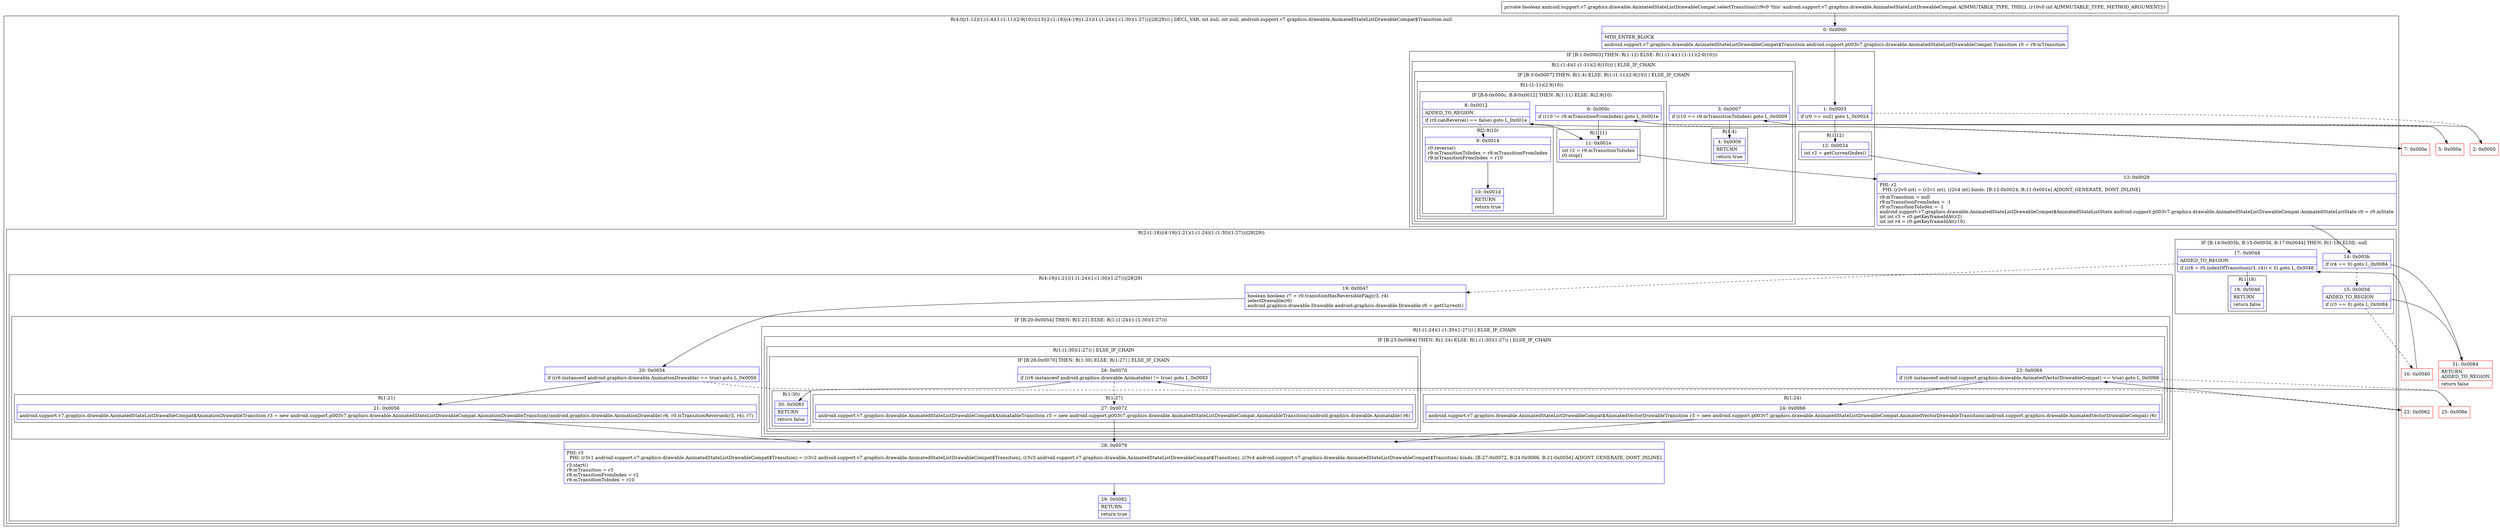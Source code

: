 digraph "CFG forandroid.support.v7.graphics.drawable.AnimatedStateListDrawableCompat.selectTransition(I)Z" {
subgraph cluster_Region_1184352223 {
label = "R(4:0|(1:12)(1:(1:4)(1:(1:11)(2:9|10)))|13|(2:(1:18)|(4:19|(1:21)(1:(1:24)(1:(1:30)(1:27)))|28|29))) | DECL_VAR: int null, int null, android.support.v7.graphics.drawable.AnimatedStateListDrawableCompat$Transition null\l";
node [shape=record,color=blue];
Node_0 [shape=record,label="{0\:\ 0x0000|MTH_ENTER_BLOCK\l|android.support.v7.graphics.drawable.AnimatedStateListDrawableCompat$Transition android.support.p003v7.graphics.drawable.AnimatedStateListDrawableCompat.Transition r0 = r9.mTransition\l}"];
subgraph cluster_IfRegion_582084949 {
label = "IF [B:1:0x0003] THEN: R(1:12) ELSE: R(1:(1:4)(1:(1:11)(2:9|10)))";
node [shape=record,color=blue];
Node_1 [shape=record,label="{1\:\ 0x0003|if (r0 == null) goto L_0x0024\l}"];
subgraph cluster_Region_1198847926 {
label = "R(1:12)";
node [shape=record,color=blue];
Node_12 [shape=record,label="{12\:\ 0x0024|int r2 = getCurrentIndex()\l}"];
}
subgraph cluster_Region_1373958467 {
label = "R(1:(1:4)(1:(1:11)(2:9|10))) | ELSE_IF_CHAIN\l";
node [shape=record,color=blue];
subgraph cluster_IfRegion_746749281 {
label = "IF [B:3:0x0007] THEN: R(1:4) ELSE: R(1:(1:11)(2:9|10)) | ELSE_IF_CHAIN\l";
node [shape=record,color=blue];
Node_3 [shape=record,label="{3\:\ 0x0007|if (r10 == r9.mTransitionToIndex) goto L_0x0009\l}"];
subgraph cluster_Region_830397888 {
label = "R(1:4)";
node [shape=record,color=blue];
Node_4 [shape=record,label="{4\:\ 0x0009|RETURN\l|return true\l}"];
}
subgraph cluster_Region_1564378356 {
label = "R(1:(1:11)(2:9|10))";
node [shape=record,color=blue];
subgraph cluster_IfRegion_49074222 {
label = "IF [B:6:0x000c, B:8:0x0012] THEN: R(1:11) ELSE: R(2:9|10)";
node [shape=record,color=blue];
Node_6 [shape=record,label="{6\:\ 0x000c|if (r10 != r9.mTransitionFromIndex) goto L_0x001e\l}"];
Node_8 [shape=record,label="{8\:\ 0x0012|ADDED_TO_REGION\l|if (r0.canReverse() == false) goto L_0x001e\l}"];
subgraph cluster_Region_309580888 {
label = "R(1:11)";
node [shape=record,color=blue];
Node_11 [shape=record,label="{11\:\ 0x001e|int r2 = r9.mTransitionToIndex\lr0.stop()\l}"];
}
subgraph cluster_Region_1789018358 {
label = "R(2:9|10)";
node [shape=record,color=blue];
Node_9 [shape=record,label="{9\:\ 0x0014|r0.reverse()\lr9.mTransitionToIndex = r9.mTransitionFromIndex\lr9.mTransitionFromIndex = r10\l}"];
Node_10 [shape=record,label="{10\:\ 0x001d|RETURN\l|return true\l}"];
}
}
}
}
}
}
Node_13 [shape=record,label="{13\:\ 0x0028|PHI: r2 \l  PHI: (r2v0 int) = (r2v1 int), (r2v4 int) binds: [B:12:0x0024, B:11:0x001e] A[DONT_GENERATE, DONT_INLINE]\l|r9.mTransition = null\lr9.mTransitionFromIndex = \-1\lr9.mTransitionToIndex = \-1\landroid.support.v7.graphics.drawable.AnimatedStateListDrawableCompat$AnimatedStateListState android.support.p003v7.graphics.drawable.AnimatedStateListDrawableCompat.AnimatedStateListState r0 = r9.mState\lint int r3 = r0.getKeyframeIdAt(r2)\lint int r4 = r0.getKeyframeIdAt(r10)\l}"];
subgraph cluster_Region_723917049 {
label = "R(2:(1:18)|(4:19|(1:21)(1:(1:24)(1:(1:30)(1:27)))|28|29))";
node [shape=record,color=blue];
subgraph cluster_IfRegion_603796182 {
label = "IF [B:14:0x003b, B:15:0x003d, B:17:0x0044] THEN: R(1:18) ELSE: null";
node [shape=record,color=blue];
Node_14 [shape=record,label="{14\:\ 0x003b|if (r4 == 0) goto L_0x0084\l}"];
Node_15 [shape=record,label="{15\:\ 0x003d|ADDED_TO_REGION\l|if (r3 == 0) goto L_0x0084\l}"];
Node_17 [shape=record,label="{17\:\ 0x0044|ADDED_TO_REGION\l|if ((r6 = r0.indexOfTransition(r3, r4)) \< 0) goto L_0x0046\l}"];
subgraph cluster_Region_342888841 {
label = "R(1:18)";
node [shape=record,color=blue];
Node_18 [shape=record,label="{18\:\ 0x0046|RETURN\l|return false\l}"];
}
}
subgraph cluster_Region_799073253 {
label = "R(4:19|(1:21)(1:(1:24)(1:(1:30)(1:27)))|28|29)";
node [shape=record,color=blue];
Node_19 [shape=record,label="{19\:\ 0x0047|boolean boolean r7 = r0.transitionHasReversibleFlag(r3, r4)\lselectDrawable(r6)\landroid.graphics.drawable.Drawable android.graphics.drawable.Drawable r6 = getCurrent()\l}"];
subgraph cluster_IfRegion_928265993 {
label = "IF [B:20:0x0054] THEN: R(1:21) ELSE: R(1:(1:24)(1:(1:30)(1:27)))";
node [shape=record,color=blue];
Node_20 [shape=record,label="{20\:\ 0x0054|if ((r6 instanceof android.graphics.drawable.AnimationDrawable) == true) goto L_0x0056\l}"];
subgraph cluster_Region_1467855639 {
label = "R(1:21)";
node [shape=record,color=blue];
Node_21 [shape=record,label="{21\:\ 0x0056|android.support.v7.graphics.drawable.AnimatedStateListDrawableCompat$AnimationDrawableTransition r3 = new android.support.p003v7.graphics.drawable.AnimatedStateListDrawableCompat.AnimationDrawableTransition((android.graphics.drawable.AnimationDrawable) r6, r0.isTransitionReversed(r3, r4), r7)\l}"];
}
subgraph cluster_Region_1395084826 {
label = "R(1:(1:24)(1:(1:30)(1:27))) | ELSE_IF_CHAIN\l";
node [shape=record,color=blue];
subgraph cluster_IfRegion_2104871095 {
label = "IF [B:23:0x0064] THEN: R(1:24) ELSE: R(1:(1:30)(1:27)) | ELSE_IF_CHAIN\l";
node [shape=record,color=blue];
Node_23 [shape=record,label="{23\:\ 0x0064|if ((r6 instanceof android.support.graphics.drawable.AnimatedVectorDrawableCompat) == true) goto L_0x0066\l}"];
subgraph cluster_Region_1440916279 {
label = "R(1:24)";
node [shape=record,color=blue];
Node_24 [shape=record,label="{24\:\ 0x0066|android.support.v7.graphics.drawable.AnimatedStateListDrawableCompat$AnimatedVectorDrawableTransition r3 = new android.support.p003v7.graphics.drawable.AnimatedStateListDrawableCompat.AnimatedVectorDrawableTransition((android.support.graphics.drawable.AnimatedVectorDrawableCompat) r6)\l}"];
}
subgraph cluster_Region_2048358830 {
label = "R(1:(1:30)(1:27)) | ELSE_IF_CHAIN\l";
node [shape=record,color=blue];
subgraph cluster_IfRegion_1874679703 {
label = "IF [B:26:0x0070] THEN: R(1:30) ELSE: R(1:27) | ELSE_IF_CHAIN\l";
node [shape=record,color=blue];
Node_26 [shape=record,label="{26\:\ 0x0070|if ((r6 instanceof android.graphics.drawable.Animatable) != true) goto L_0x0083\l}"];
subgraph cluster_Region_1634551749 {
label = "R(1:30)";
node [shape=record,color=blue];
Node_30 [shape=record,label="{30\:\ 0x0083|RETURN\l|return false\l}"];
}
subgraph cluster_Region_2034747670 {
label = "R(1:27)";
node [shape=record,color=blue];
Node_27 [shape=record,label="{27\:\ 0x0072|android.support.v7.graphics.drawable.AnimatedStateListDrawableCompat$AnimatableTransition r3 = new android.support.p003v7.graphics.drawable.AnimatedStateListDrawableCompat.AnimatableTransition((android.graphics.drawable.Animatable) r6)\l}"];
}
}
}
}
}
}
Node_28 [shape=record,label="{28\:\ 0x0079|PHI: r3 \l  PHI: (r3v1 android.support.v7.graphics.drawable.AnimatedStateListDrawableCompat$Transition) = (r3v2 android.support.v7.graphics.drawable.AnimatedStateListDrawableCompat$Transition), (r3v3 android.support.v7.graphics.drawable.AnimatedStateListDrawableCompat$Transition), (r3v4 android.support.v7.graphics.drawable.AnimatedStateListDrawableCompat$Transition) binds: [B:27:0x0072, B:24:0x0066, B:21:0x0056] A[DONT_GENERATE, DONT_INLINE]\l|r3.start()\lr9.mTransition = r3\lr9.mTransitionFromIndex = r2\lr9.mTransitionToIndex = r10\l}"];
Node_29 [shape=record,label="{29\:\ 0x0082|RETURN\l|return true\l}"];
}
}
}
Node_2 [shape=record,color=red,label="{2\:\ 0x0005}"];
Node_5 [shape=record,color=red,label="{5\:\ 0x000a}"];
Node_7 [shape=record,color=red,label="{7\:\ 0x000e}"];
Node_16 [shape=record,color=red,label="{16\:\ 0x0040}"];
Node_22 [shape=record,color=red,label="{22\:\ 0x0062}"];
Node_25 [shape=record,color=red,label="{25\:\ 0x006e}"];
Node_31 [shape=record,color=red,label="{31\:\ 0x0084|RETURN\lADDED_TO_REGION\l|return false\l}"];
MethodNode[shape=record,label="{private boolean android.support.v7.graphics.drawable.AnimatedStateListDrawableCompat.selectTransition((r9v0 'this' android.support.v7.graphics.drawable.AnimatedStateListDrawableCompat A[IMMUTABLE_TYPE, THIS]), (r10v0 int A[IMMUTABLE_TYPE, METHOD_ARGUMENT])) }"];
MethodNode -> Node_0;
Node_0 -> Node_1;
Node_1 -> Node_2[style=dashed];
Node_1 -> Node_12;
Node_12 -> Node_13;
Node_3 -> Node_4;
Node_3 -> Node_5[style=dashed];
Node_6 -> Node_7[style=dashed];
Node_6 -> Node_11;
Node_8 -> Node_9[style=dashed];
Node_8 -> Node_11;
Node_11 -> Node_13;
Node_9 -> Node_10;
Node_13 -> Node_14;
Node_14 -> Node_15[style=dashed];
Node_14 -> Node_31;
Node_15 -> Node_16[style=dashed];
Node_15 -> Node_31;
Node_17 -> Node_18;
Node_17 -> Node_19[style=dashed];
Node_19 -> Node_20;
Node_20 -> Node_21;
Node_20 -> Node_22[style=dashed];
Node_21 -> Node_28;
Node_23 -> Node_24;
Node_23 -> Node_25[style=dashed];
Node_24 -> Node_28;
Node_26 -> Node_27[style=dashed];
Node_26 -> Node_30;
Node_27 -> Node_28;
Node_28 -> Node_29;
Node_2 -> Node_3;
Node_5 -> Node_6;
Node_7 -> Node_8;
Node_16 -> Node_17;
Node_22 -> Node_23;
Node_25 -> Node_26;
}

